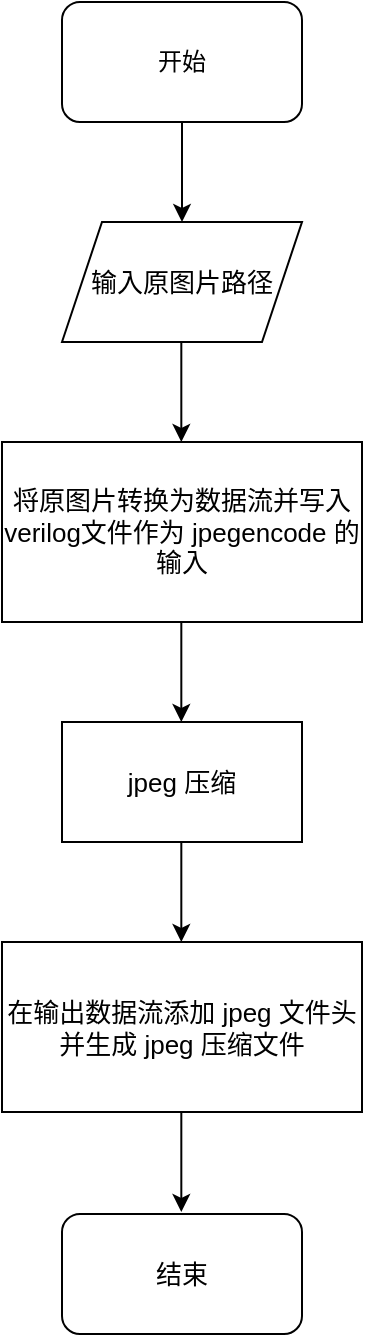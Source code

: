 <mxfile version="20.0.1" type="github">
  <diagram id="hY3zu3jhNzUkO5fhyY8t" name="Page-1">
    <mxGraphModel dx="972" dy="611" grid="1" gridSize="10" guides="1" tooltips="1" connect="1" arrows="1" fold="1" page="1" pageScale="1" pageWidth="827" pageHeight="1169" math="0" shadow="0">
      <root>
        <mxCell id="0" />
        <mxCell id="1" parent="0" />
        <mxCell id="cn7gCg0_rstc9ky34AdA-1" value="开始" style="rounded=1;whiteSpace=wrap;html=1;" vertex="1" parent="1">
          <mxGeometry x="330" y="50" width="120" height="60" as="geometry" />
        </mxCell>
        <mxCell id="cn7gCg0_rstc9ky34AdA-2" value="结束" style="rounded=1;whiteSpace=wrap;html=1;fontSize=13;" vertex="1" parent="1">
          <mxGeometry x="330" y="656" width="120" height="60" as="geometry" />
        </mxCell>
        <mxCell id="cn7gCg0_rstc9ky34AdA-4" value="将原图片转换为数据流并写入verilog文件作为 jpegencode 的输入" style="rounded=0;whiteSpace=wrap;html=1;fontSize=13;" vertex="1" parent="1">
          <mxGeometry x="300" y="270" width="180" height="90" as="geometry" />
        </mxCell>
        <mxCell id="cn7gCg0_rstc9ky34AdA-5" value="输入原图片路径" style="shape=parallelogram;perimeter=parallelogramPerimeter;whiteSpace=wrap;html=1;fixedSize=1;fontSize=13;" vertex="1" parent="1">
          <mxGeometry x="330" y="160" width="120" height="60" as="geometry" />
        </mxCell>
        <mxCell id="cn7gCg0_rstc9ky34AdA-6" value="jpeg 压缩" style="rounded=0;whiteSpace=wrap;html=1;fontSize=13;" vertex="1" parent="1">
          <mxGeometry x="330" y="410" width="120" height="60" as="geometry" />
        </mxCell>
        <mxCell id="cn7gCg0_rstc9ky34AdA-7" value="在输出数据流添加 jpeg 文件头并生成 jpeg 压缩文件" style="rounded=0;whiteSpace=wrap;html=1;fontSize=13;" vertex="1" parent="1">
          <mxGeometry x="300" y="520" width="180" height="85" as="geometry" />
        </mxCell>
        <mxCell id="cn7gCg0_rstc9ky34AdA-8" value="" style="endArrow=classic;html=1;rounded=0;fontSize=13;entryX=0.5;entryY=0;entryDx=0;entryDy=0;" edge="1" parent="1" target="cn7gCg0_rstc9ky34AdA-5">
          <mxGeometry width="50" height="50" relative="1" as="geometry">
            <mxPoint x="390" y="110" as="sourcePoint" />
            <mxPoint x="420" y="160" as="targetPoint" />
          </mxGeometry>
        </mxCell>
        <mxCell id="cn7gCg0_rstc9ky34AdA-9" value="" style="endArrow=classic;html=1;rounded=0;fontSize=13;entryX=0.5;entryY=0;entryDx=0;entryDy=0;" edge="1" parent="1">
          <mxGeometry width="50" height="50" relative="1" as="geometry">
            <mxPoint x="389.66" y="220" as="sourcePoint" />
            <mxPoint x="389.66" y="270" as="targetPoint" />
          </mxGeometry>
        </mxCell>
        <mxCell id="cn7gCg0_rstc9ky34AdA-10" value="" style="endArrow=classic;html=1;rounded=0;fontSize=13;entryX=0.5;entryY=0;entryDx=0;entryDy=0;" edge="1" parent="1">
          <mxGeometry width="50" height="50" relative="1" as="geometry">
            <mxPoint x="389.66" y="360" as="sourcePoint" />
            <mxPoint x="389.66" y="410" as="targetPoint" />
          </mxGeometry>
        </mxCell>
        <mxCell id="cn7gCg0_rstc9ky34AdA-11" value="" style="endArrow=classic;html=1;rounded=0;fontSize=13;entryX=0.5;entryY=0;entryDx=0;entryDy=0;" edge="1" parent="1">
          <mxGeometry width="50" height="50" relative="1" as="geometry">
            <mxPoint x="389.66" y="470.0" as="sourcePoint" />
            <mxPoint x="389.66" y="520.0" as="targetPoint" />
          </mxGeometry>
        </mxCell>
        <mxCell id="cn7gCg0_rstc9ky34AdA-12" value="" style="endArrow=classic;html=1;rounded=0;fontSize=13;entryX=0.5;entryY=0;entryDx=0;entryDy=0;" edge="1" parent="1">
          <mxGeometry width="50" height="50" relative="1" as="geometry">
            <mxPoint x="389.66" y="605" as="sourcePoint" />
            <mxPoint x="389.66" y="655" as="targetPoint" />
          </mxGeometry>
        </mxCell>
      </root>
    </mxGraphModel>
  </diagram>
</mxfile>
